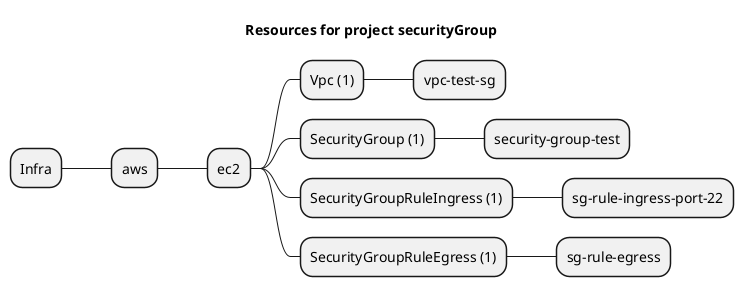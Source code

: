 @startmindmap
title Resources for project securityGroup
skinparam monochrome true
+ Infra
++ aws
+++ ec2
++++ Vpc (1)
+++++ vpc-test-sg
++++ SecurityGroup (1)
+++++ security-group-test
++++ SecurityGroupRuleIngress (1)
+++++ sg-rule-ingress-port-22
++++ SecurityGroupRuleEgress (1)
+++++ sg-rule-egress
@endmindmap